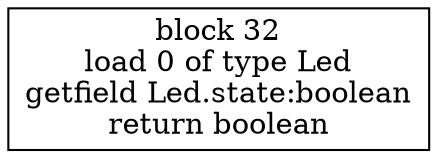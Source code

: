 digraph "Led.isOn():boolean" {
size = "11,7.5";
codeblock_32 [ shape = box, label = "block 32\nload 0 of type Led\ngetfield Led.state:boolean\nreturn boolean"];
}